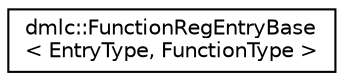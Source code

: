 digraph "Graphical Class Hierarchy"
{
 // LATEX_PDF_SIZE
  edge [fontname="Helvetica",fontsize="10",labelfontname="Helvetica",labelfontsize="10"];
  node [fontname="Helvetica",fontsize="10",shape=record];
  rankdir="LR";
  Node0 [label="dmlc::FunctionRegEntryBase\l\< EntryType, FunctionType \>",height=0.2,width=0.4,color="black", fillcolor="white", style="filled",URL="$classdmlc_1_1FunctionRegEntryBase.html",tooltip="Common base class for function registry."];
}
